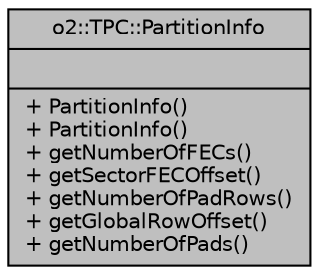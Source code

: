 digraph "o2::TPC::PartitionInfo"
{
 // INTERACTIVE_SVG=YES
  bgcolor="transparent";
  edge [fontname="Helvetica",fontsize="10",labelfontname="Helvetica",labelfontsize="10"];
  node [fontname="Helvetica",fontsize="10",shape=record];
  Node1 [label="{o2::TPC::PartitionInfo\n||+ PartitionInfo()\l+ PartitionInfo()\l+ getNumberOfFECs()\l+ getSectorFECOffset()\l+ getNumberOfPadRows()\l+ getGlobalRowOffset()\l+ getNumberOfPads()\l}",height=0.2,width=0.4,color="black", fillcolor="grey75", style="filled" fontcolor="black"];
}
